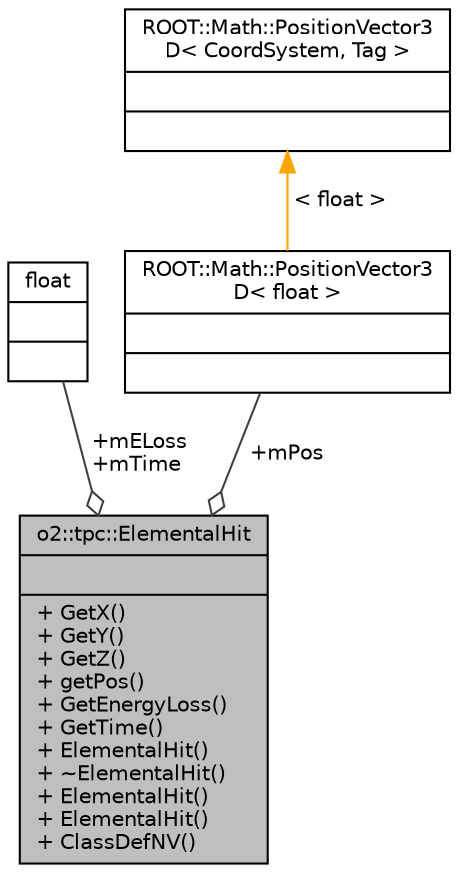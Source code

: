 digraph "o2::tpc::ElementalHit"
{
 // INTERACTIVE_SVG=YES
  bgcolor="transparent";
  edge [fontname="Helvetica",fontsize="10",labelfontname="Helvetica",labelfontsize="10"];
  node [fontname="Helvetica",fontsize="10",shape=record];
  Node1 [label="{o2::tpc::ElementalHit\n||+ GetX()\l+ GetY()\l+ GetZ()\l+ getPos()\l+ GetEnergyLoss()\l+ GetTime()\l+ ElementalHit()\l+ ~ElementalHit()\l+ ElementalHit()\l+ ElementalHit()\l+ ClassDefNV()\l}",height=0.2,width=0.4,color="black", fillcolor="grey75", style="filled", fontcolor="black"];
  Node2 -> Node1 [color="grey25",fontsize="10",style="solid",label=" +mELoss\n+mTime" ,arrowhead="odiamond",fontname="Helvetica"];
  Node2 [label="{float\n||}",height=0.2,width=0.4,color="black",URL="$d4/dc3/classfloat.html"];
  Node3 -> Node1 [color="grey25",fontsize="10",style="solid",label=" +mPos" ,arrowhead="odiamond",fontname="Helvetica"];
  Node3 [label="{ROOT::Math::PositionVector3\lD\< float \>\n||}",height=0.2,width=0.4,color="black",URL="$d5/daf/classROOT_1_1Math_1_1PositionVector3D.html"];
  Node4 -> Node3 [dir="back",color="orange",fontsize="10",style="solid",label=" \< float \>" ,fontname="Helvetica"];
  Node4 [label="{ROOT::Math::PositionVector3\lD\< CoordSystem, Tag \>\n||}",height=0.2,width=0.4,color="black",URL="$d5/daf/classROOT_1_1Math_1_1PositionVector3D.html"];
}
